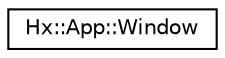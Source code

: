 digraph "Graphical Class Hierarchy"
{
  edge [fontname="Helvetica",fontsize="10",labelfontname="Helvetica",labelfontsize="10"];
  node [fontname="Helvetica",fontsize="10",shape=record];
  rankdir="LR";
  Node0 [label="Hx::App::Window",height=0.2,width=0.4,color="black", fillcolor="white", style="filled",URL="$classHx_1_1App_1_1Window.html"];
}
